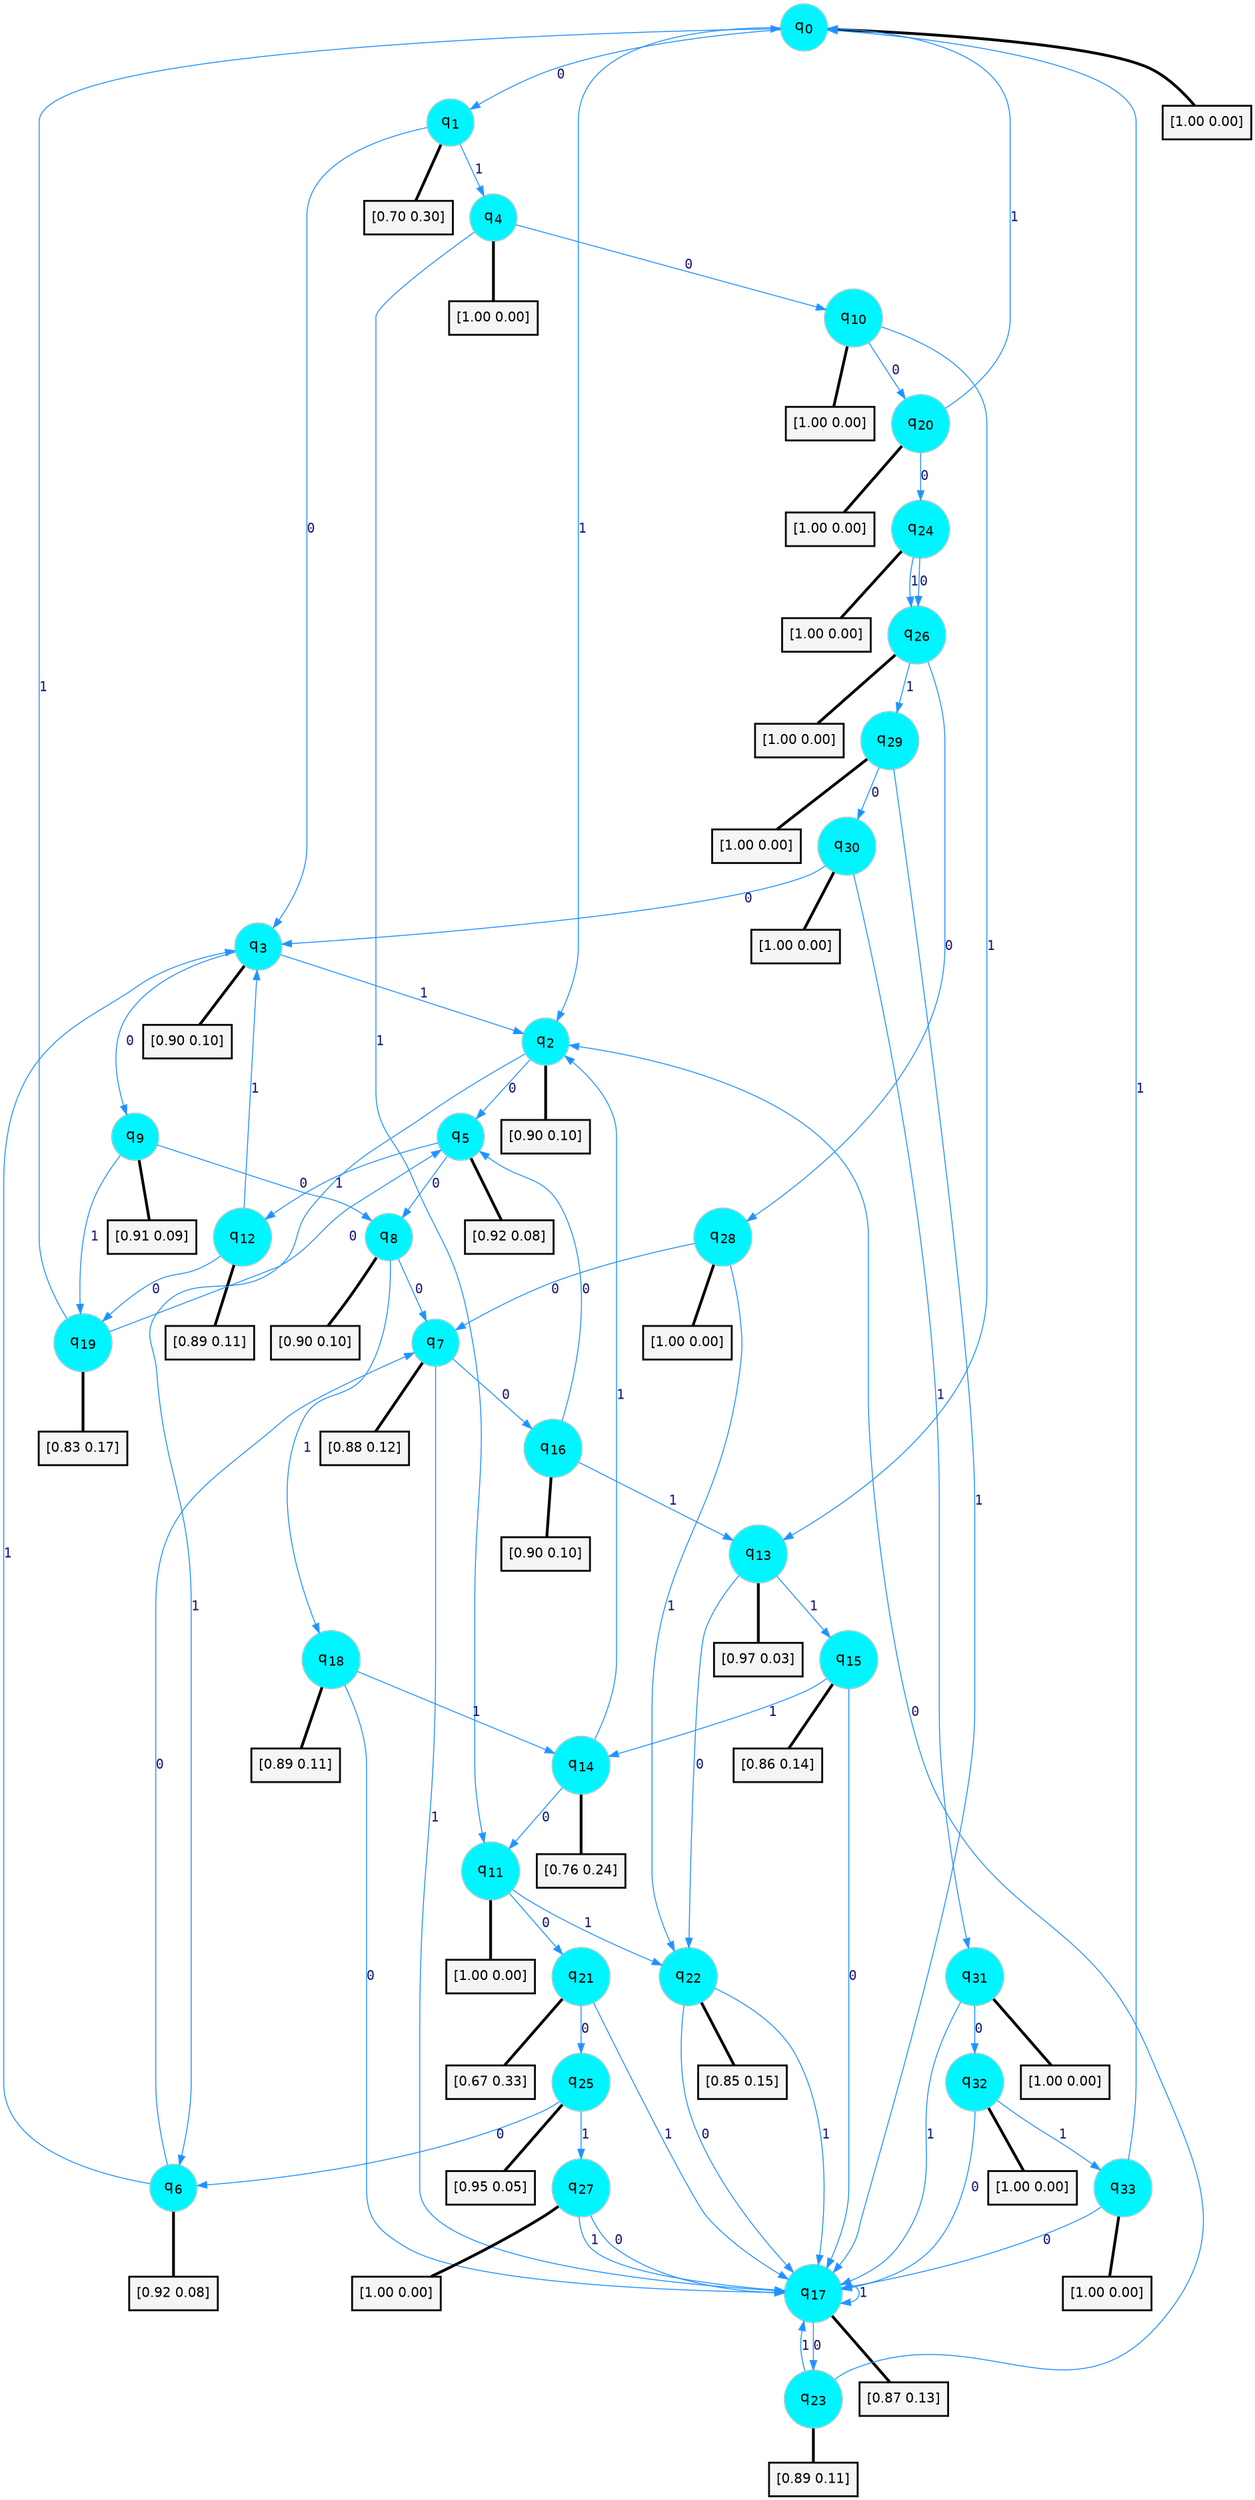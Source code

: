 digraph G {
graph [
bgcolor=transparent, dpi=300, rankdir=TD, size="40,25"];
node [
color=gray, fillcolor=turquoise1, fontcolor=black, fontname=Helvetica, fontsize=16, fontweight=bold, shape=circle, style=filled];
edge [
arrowsize=1, color=dodgerblue1, fontcolor=midnightblue, fontname=courier, fontweight=bold, penwidth=1, style=solid, weight=20];
0[label=<q<SUB>0</SUB>>];
1[label=<q<SUB>1</SUB>>];
2[label=<q<SUB>2</SUB>>];
3[label=<q<SUB>3</SUB>>];
4[label=<q<SUB>4</SUB>>];
5[label=<q<SUB>5</SUB>>];
6[label=<q<SUB>6</SUB>>];
7[label=<q<SUB>7</SUB>>];
8[label=<q<SUB>8</SUB>>];
9[label=<q<SUB>9</SUB>>];
10[label=<q<SUB>10</SUB>>];
11[label=<q<SUB>11</SUB>>];
12[label=<q<SUB>12</SUB>>];
13[label=<q<SUB>13</SUB>>];
14[label=<q<SUB>14</SUB>>];
15[label=<q<SUB>15</SUB>>];
16[label=<q<SUB>16</SUB>>];
17[label=<q<SUB>17</SUB>>];
18[label=<q<SUB>18</SUB>>];
19[label=<q<SUB>19</SUB>>];
20[label=<q<SUB>20</SUB>>];
21[label=<q<SUB>21</SUB>>];
22[label=<q<SUB>22</SUB>>];
23[label=<q<SUB>23</SUB>>];
24[label=<q<SUB>24</SUB>>];
25[label=<q<SUB>25</SUB>>];
26[label=<q<SUB>26</SUB>>];
27[label=<q<SUB>27</SUB>>];
28[label=<q<SUB>28</SUB>>];
29[label=<q<SUB>29</SUB>>];
30[label=<q<SUB>30</SUB>>];
31[label=<q<SUB>31</SUB>>];
32[label=<q<SUB>32</SUB>>];
33[label=<q<SUB>33</SUB>>];
34[label="[1.00 0.00]", shape=box,fontcolor=black, fontname=Helvetica, fontsize=14, penwidth=2, fillcolor=whitesmoke,color=black];
35[label="[0.70 0.30]", shape=box,fontcolor=black, fontname=Helvetica, fontsize=14, penwidth=2, fillcolor=whitesmoke,color=black];
36[label="[0.90 0.10]", shape=box,fontcolor=black, fontname=Helvetica, fontsize=14, penwidth=2, fillcolor=whitesmoke,color=black];
37[label="[0.90 0.10]", shape=box,fontcolor=black, fontname=Helvetica, fontsize=14, penwidth=2, fillcolor=whitesmoke,color=black];
38[label="[1.00 0.00]", shape=box,fontcolor=black, fontname=Helvetica, fontsize=14, penwidth=2, fillcolor=whitesmoke,color=black];
39[label="[0.92 0.08]", shape=box,fontcolor=black, fontname=Helvetica, fontsize=14, penwidth=2, fillcolor=whitesmoke,color=black];
40[label="[0.92 0.08]", shape=box,fontcolor=black, fontname=Helvetica, fontsize=14, penwidth=2, fillcolor=whitesmoke,color=black];
41[label="[0.88 0.12]", shape=box,fontcolor=black, fontname=Helvetica, fontsize=14, penwidth=2, fillcolor=whitesmoke,color=black];
42[label="[0.90 0.10]", shape=box,fontcolor=black, fontname=Helvetica, fontsize=14, penwidth=2, fillcolor=whitesmoke,color=black];
43[label="[0.91 0.09]", shape=box,fontcolor=black, fontname=Helvetica, fontsize=14, penwidth=2, fillcolor=whitesmoke,color=black];
44[label="[1.00 0.00]", shape=box,fontcolor=black, fontname=Helvetica, fontsize=14, penwidth=2, fillcolor=whitesmoke,color=black];
45[label="[1.00 0.00]", shape=box,fontcolor=black, fontname=Helvetica, fontsize=14, penwidth=2, fillcolor=whitesmoke,color=black];
46[label="[0.89 0.11]", shape=box,fontcolor=black, fontname=Helvetica, fontsize=14, penwidth=2, fillcolor=whitesmoke,color=black];
47[label="[0.97 0.03]", shape=box,fontcolor=black, fontname=Helvetica, fontsize=14, penwidth=2, fillcolor=whitesmoke,color=black];
48[label="[0.76 0.24]", shape=box,fontcolor=black, fontname=Helvetica, fontsize=14, penwidth=2, fillcolor=whitesmoke,color=black];
49[label="[0.86 0.14]", shape=box,fontcolor=black, fontname=Helvetica, fontsize=14, penwidth=2, fillcolor=whitesmoke,color=black];
50[label="[0.90 0.10]", shape=box,fontcolor=black, fontname=Helvetica, fontsize=14, penwidth=2, fillcolor=whitesmoke,color=black];
51[label="[0.87 0.13]", shape=box,fontcolor=black, fontname=Helvetica, fontsize=14, penwidth=2, fillcolor=whitesmoke,color=black];
52[label="[0.89 0.11]", shape=box,fontcolor=black, fontname=Helvetica, fontsize=14, penwidth=2, fillcolor=whitesmoke,color=black];
53[label="[0.83 0.17]", shape=box,fontcolor=black, fontname=Helvetica, fontsize=14, penwidth=2, fillcolor=whitesmoke,color=black];
54[label="[1.00 0.00]", shape=box,fontcolor=black, fontname=Helvetica, fontsize=14, penwidth=2, fillcolor=whitesmoke,color=black];
55[label="[0.67 0.33]", shape=box,fontcolor=black, fontname=Helvetica, fontsize=14, penwidth=2, fillcolor=whitesmoke,color=black];
56[label="[0.85 0.15]", shape=box,fontcolor=black, fontname=Helvetica, fontsize=14, penwidth=2, fillcolor=whitesmoke,color=black];
57[label="[0.89 0.11]", shape=box,fontcolor=black, fontname=Helvetica, fontsize=14, penwidth=2, fillcolor=whitesmoke,color=black];
58[label="[1.00 0.00]", shape=box,fontcolor=black, fontname=Helvetica, fontsize=14, penwidth=2, fillcolor=whitesmoke,color=black];
59[label="[0.95 0.05]", shape=box,fontcolor=black, fontname=Helvetica, fontsize=14, penwidth=2, fillcolor=whitesmoke,color=black];
60[label="[1.00 0.00]", shape=box,fontcolor=black, fontname=Helvetica, fontsize=14, penwidth=2, fillcolor=whitesmoke,color=black];
61[label="[1.00 0.00]", shape=box,fontcolor=black, fontname=Helvetica, fontsize=14, penwidth=2, fillcolor=whitesmoke,color=black];
62[label="[1.00 0.00]", shape=box,fontcolor=black, fontname=Helvetica, fontsize=14, penwidth=2, fillcolor=whitesmoke,color=black];
63[label="[1.00 0.00]", shape=box,fontcolor=black, fontname=Helvetica, fontsize=14, penwidth=2, fillcolor=whitesmoke,color=black];
64[label="[1.00 0.00]", shape=box,fontcolor=black, fontname=Helvetica, fontsize=14, penwidth=2, fillcolor=whitesmoke,color=black];
65[label="[1.00 0.00]", shape=box,fontcolor=black, fontname=Helvetica, fontsize=14, penwidth=2, fillcolor=whitesmoke,color=black];
66[label="[1.00 0.00]", shape=box,fontcolor=black, fontname=Helvetica, fontsize=14, penwidth=2, fillcolor=whitesmoke,color=black];
67[label="[1.00 0.00]", shape=box,fontcolor=black, fontname=Helvetica, fontsize=14, penwidth=2, fillcolor=whitesmoke,color=black];
0->1 [label=0];
0->2 [label=1];
0->34 [arrowhead=none, penwidth=3,color=black];
1->3 [label=0];
1->4 [label=1];
1->35 [arrowhead=none, penwidth=3,color=black];
2->5 [label=0];
2->6 [label=1];
2->36 [arrowhead=none, penwidth=3,color=black];
3->9 [label=0];
3->2 [label=1];
3->37 [arrowhead=none, penwidth=3,color=black];
4->10 [label=0];
4->11 [label=1];
4->38 [arrowhead=none, penwidth=3,color=black];
5->8 [label=0];
5->12 [label=1];
5->39 [arrowhead=none, penwidth=3,color=black];
6->7 [label=0];
6->3 [label=1];
6->40 [arrowhead=none, penwidth=3,color=black];
7->16 [label=0];
7->17 [label=1];
7->41 [arrowhead=none, penwidth=3,color=black];
8->7 [label=0];
8->18 [label=1];
8->42 [arrowhead=none, penwidth=3,color=black];
9->8 [label=0];
9->19 [label=1];
9->43 [arrowhead=none, penwidth=3,color=black];
10->20 [label=0];
10->13 [label=1];
10->44 [arrowhead=none, penwidth=3,color=black];
11->21 [label=0];
11->22 [label=1];
11->45 [arrowhead=none, penwidth=3,color=black];
12->19 [label=0];
12->3 [label=1];
12->46 [arrowhead=none, penwidth=3,color=black];
13->22 [label=0];
13->15 [label=1];
13->47 [arrowhead=none, penwidth=3,color=black];
14->11 [label=0];
14->2 [label=1];
14->48 [arrowhead=none, penwidth=3,color=black];
15->17 [label=0];
15->14 [label=1];
15->49 [arrowhead=none, penwidth=3,color=black];
16->5 [label=0];
16->13 [label=1];
16->50 [arrowhead=none, penwidth=3,color=black];
17->23 [label=0];
17->17 [label=1];
17->51 [arrowhead=none, penwidth=3,color=black];
18->17 [label=0];
18->14 [label=1];
18->52 [arrowhead=none, penwidth=3,color=black];
19->5 [label=0];
19->0 [label=1];
19->53 [arrowhead=none, penwidth=3,color=black];
20->24 [label=0];
20->0 [label=1];
20->54 [arrowhead=none, penwidth=3,color=black];
21->25 [label=0];
21->17 [label=1];
21->55 [arrowhead=none, penwidth=3,color=black];
22->17 [label=0];
22->17 [label=1];
22->56 [arrowhead=none, penwidth=3,color=black];
23->2 [label=0];
23->17 [label=1];
23->57 [arrowhead=none, penwidth=3,color=black];
24->26 [label=0];
24->26 [label=1];
24->58 [arrowhead=none, penwidth=3,color=black];
25->6 [label=0];
25->27 [label=1];
25->59 [arrowhead=none, penwidth=3,color=black];
26->28 [label=0];
26->29 [label=1];
26->60 [arrowhead=none, penwidth=3,color=black];
27->17 [label=0];
27->17 [label=1];
27->61 [arrowhead=none, penwidth=3,color=black];
28->7 [label=0];
28->22 [label=1];
28->62 [arrowhead=none, penwidth=3,color=black];
29->30 [label=0];
29->17 [label=1];
29->63 [arrowhead=none, penwidth=3,color=black];
30->3 [label=0];
30->31 [label=1];
30->64 [arrowhead=none, penwidth=3,color=black];
31->32 [label=0];
31->17 [label=1];
31->65 [arrowhead=none, penwidth=3,color=black];
32->17 [label=0];
32->33 [label=1];
32->66 [arrowhead=none, penwidth=3,color=black];
33->17 [label=0];
33->0 [label=1];
33->67 [arrowhead=none, penwidth=3,color=black];
}
